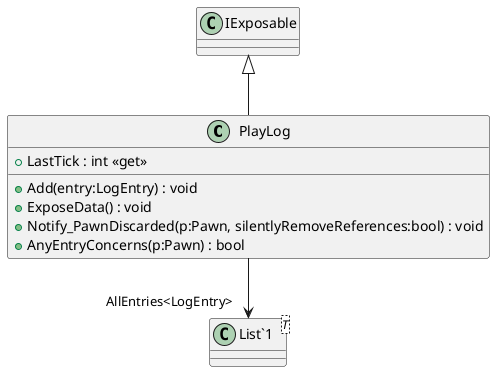 @startuml
class PlayLog {
    + LastTick : int <<get>>
    + Add(entry:LogEntry) : void
    + ExposeData() : void
    + Notify_PawnDiscarded(p:Pawn, silentlyRemoveReferences:bool) : void
    + AnyEntryConcerns(p:Pawn) : bool
}
class "List`1"<T> {
}
IExposable <|-- PlayLog
PlayLog --> "AllEntries<LogEntry>" "List`1"
@enduml

